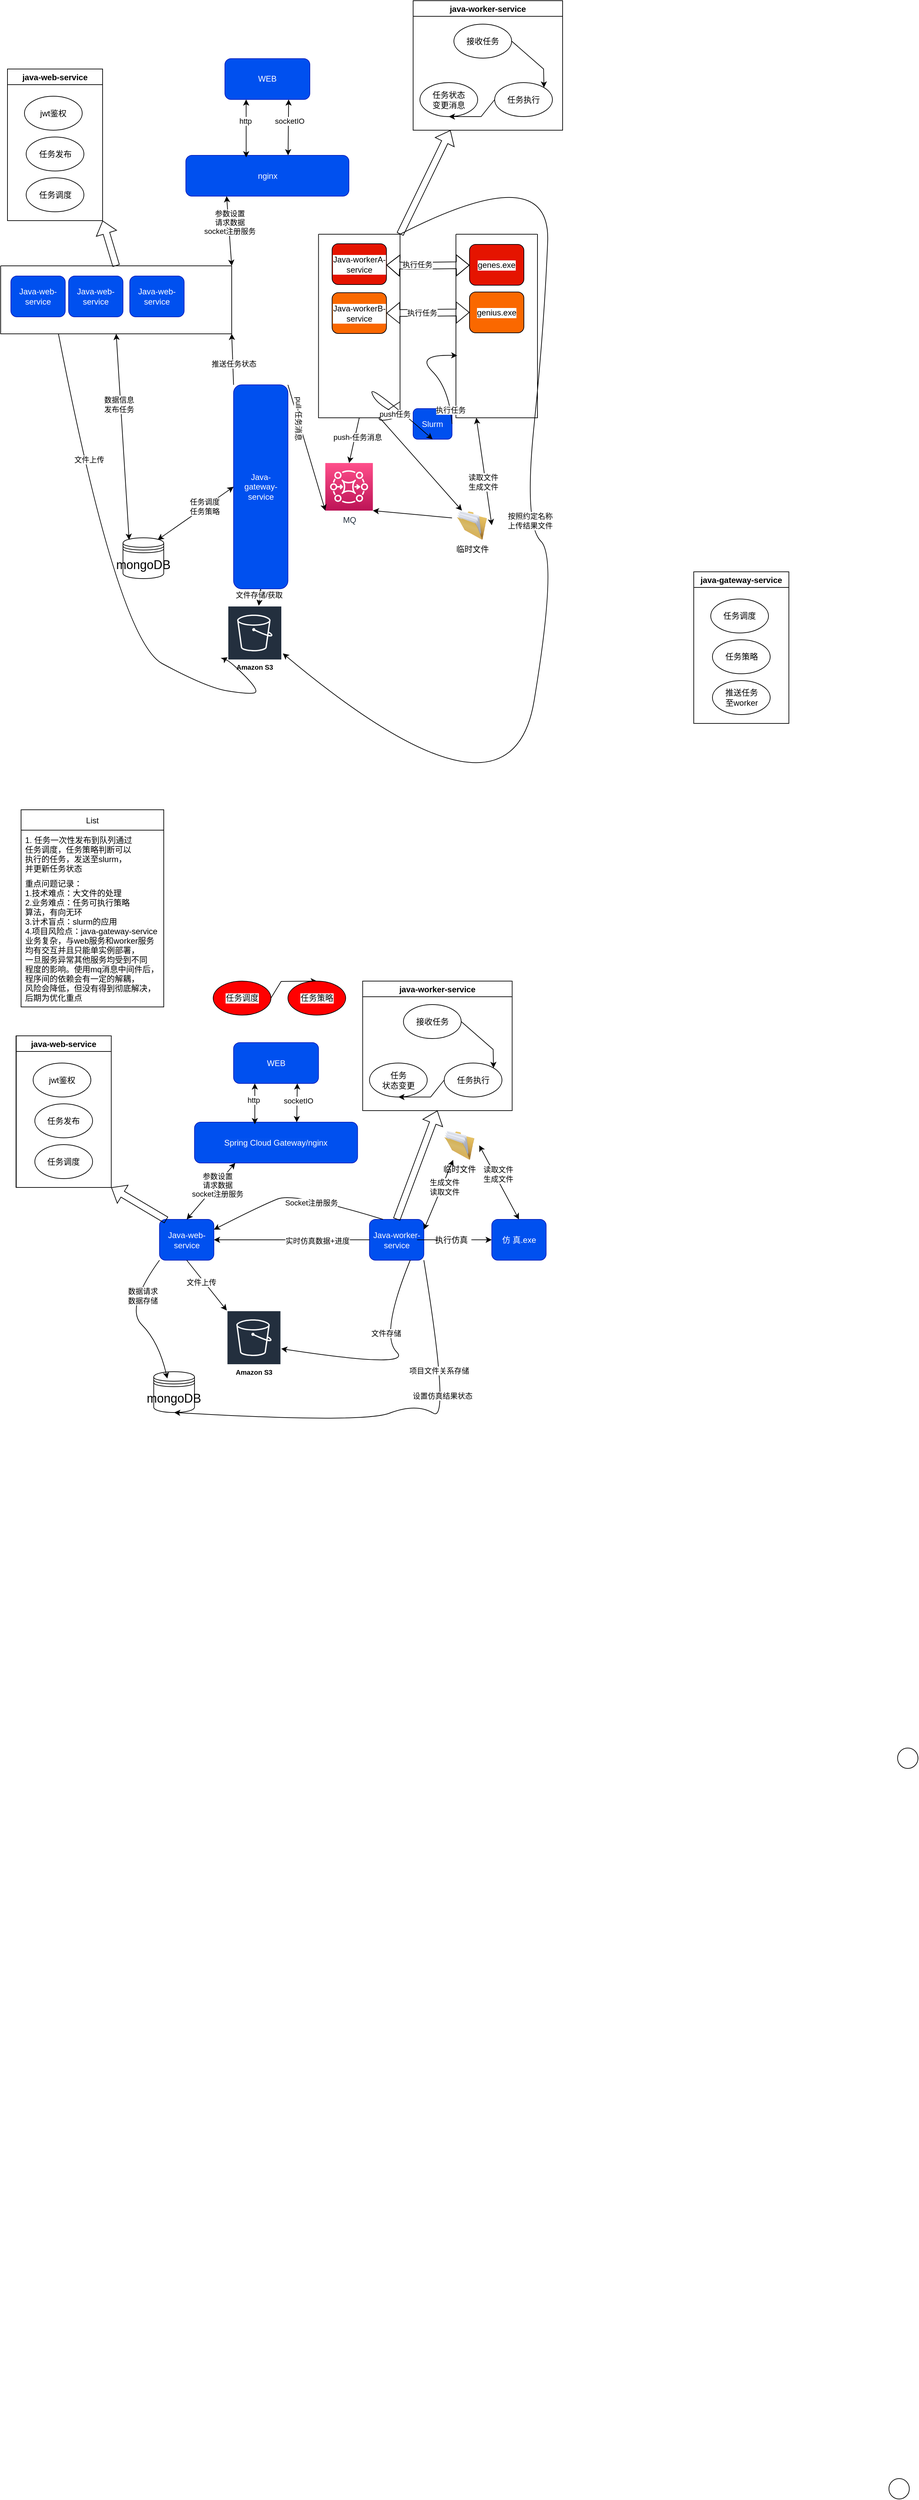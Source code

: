 <mxfile version="15.7.3" type="github">
  <diagram name="Page-1" id="822b0af5-4adb-64df-f703-e8dfc1f81529">
    <mxGraphModel dx="1350" dy="805" grid="1" gridSize="10" guides="1" tooltips="1" connect="1" arrows="1" fold="1" page="1" pageScale="1" pageWidth="827" pageHeight="1169" background="#ffffff" math="0" shadow="0">
      <root>
        <mxCell id="0" />
        <mxCell id="1" parent="0" />
        <mxCell id="8JtYcUfM9IEuaBObehJX-100" value="" style="shape=ellipse;html=1;dashed=0;whitespace=wrap;perimeter=ellipsePerimeter;shadow=0;labelBackgroundColor=default;fontSize=10;fontColor=default;strokeColor=default;strokeWidth=1;fillColor=default;verticalAlign=top;align=center;" parent="1" vertex="1">
          <mxGeometry x="1320" y="2580" width="30" height="30" as="geometry" />
        </mxCell>
        <mxCell id="8JtYcUfM9IEuaBObehJX-207" value="WEB" style="rounded=1;whiteSpace=wrap;html=1;fontColor=#ffffff;strokeColor=#001DBC;fillColor=#0050ef;align=center;" parent="1" vertex="1">
          <mxGeometry x="330" y="95.25" width="125" height="60" as="geometry" />
        </mxCell>
        <mxCell id="8JtYcUfM9IEuaBObehJX-208" value="&lt;font style=&quot;font-size: 12px&quot;&gt;nginx&lt;/font&gt;" style="rounded=1;whiteSpace=wrap;html=1;fontColor=#ffffff;strokeColor=#001DBC;fillColor=#0050ef;align=center;" parent="1" vertex="1">
          <mxGeometry x="272.5" y="237.5" width="240" height="60" as="geometry" />
        </mxCell>
        <mxCell id="8JtYcUfM9IEuaBObehJX-209" value="" style="shape=ellipse;html=1;dashed=0;whitespace=wrap;perimeter=ellipsePerimeter;shadow=0;labelBackgroundColor=default;fontSize=10;fontColor=default;strokeColor=default;strokeWidth=1;fillColor=default;verticalAlign=top;align=center;" parent="1" vertex="1">
          <mxGeometry x="1307.25" y="3654.5" width="30" height="30" as="geometry" />
        </mxCell>
        <mxCell id="8JtYcUfM9IEuaBObehJX-211" value="mongoDB" style="shape=datastore;whiteSpace=wrap;html=1;fontSize=18;fillColor=default;strokeColor=default;fontColor=default;align=center;" parent="1" vertex="1">
          <mxGeometry x="180" y="800" width="60" height="60" as="geometry" />
        </mxCell>
        <mxCell id="8JtYcUfM9IEuaBObehJX-212" value="Amazon S3" style="sketch=0;outlineConnect=0;fontColor=default;gradientColor=none;strokeColor=#ffffff;fillColor=#232F3E;dashed=0;verticalLabelPosition=middle;verticalAlign=bottom;align=center;html=1;whiteSpace=wrap;fontSize=10;fontStyle=1;spacing=3;shape=mxgraph.aws4.productIcon;prIcon=mxgraph.aws4.s3;" parent="1" vertex="1">
          <mxGeometry x="334" y="900" width="80" height="100" as="geometry" />
        </mxCell>
        <mxCell id="8JtYcUfM9IEuaBObehJX-215" value="" style="endArrow=classic;startArrow=classic;html=1;rounded=0;fontColor=default;strokeColor=default;labelBackgroundColor=default;exitX=0.627;exitY=0;exitDx=0;exitDy=0;entryX=0.75;entryY=1;entryDx=0;entryDy=0;exitPerimeter=0;align=center;" parent="1" source="8JtYcUfM9IEuaBObehJX-208" target="8JtYcUfM9IEuaBObehJX-207" edge="1">
          <mxGeometry width="50" height="50" relative="1" as="geometry">
            <mxPoint x="370" y="240.5" as="sourcePoint" />
            <mxPoint x="420" y="190.5" as="targetPoint" />
          </mxGeometry>
        </mxCell>
        <mxCell id="8JtYcUfM9IEuaBObehJX-216" value="socketIO" style="edgeLabel;html=1;align=center;verticalAlign=middle;resizable=0;points=[];fontColor=default;labelBackgroundColor=default;" parent="8JtYcUfM9IEuaBObehJX-215" vertex="1" connectable="0">
          <mxGeometry x="0.509" y="-1" relative="1" as="geometry">
            <mxPoint y="11" as="offset" />
          </mxGeometry>
        </mxCell>
        <mxCell id="8JtYcUfM9IEuaBObehJX-217" value="" style="endArrow=classic;startArrow=classic;html=1;rounded=0;labelBackgroundColor=default;fontColor=default;strokeColor=default;entryX=0.25;entryY=1;entryDx=0;entryDy=0;exitX=1;exitY=0;exitDx=0;exitDy=0;align=center;" parent="1" source="8JtYcUfM9IEuaBObehJX-269" target="8JtYcUfM9IEuaBObehJX-208" edge="1">
          <mxGeometry width="50" height="50" relative="1" as="geometry">
            <mxPoint x="261" y="380.5" as="sourcePoint" />
            <mxPoint x="370" y="330.5" as="targetPoint" />
          </mxGeometry>
        </mxCell>
        <mxCell id="8JtYcUfM9IEuaBObehJX-218" value="参数设置&lt;br&gt;请求数据&lt;br&gt;socket注册服务" style="edgeLabel;html=1;align=center;verticalAlign=middle;resizable=0;points=[];fontColor=default;" parent="8JtYcUfM9IEuaBObehJX-217" vertex="1" connectable="0">
          <mxGeometry x="0.254" y="-2" relative="1" as="geometry">
            <mxPoint x="-1" as="offset" />
          </mxGeometry>
        </mxCell>
        <mxCell id="8JtYcUfM9IEuaBObehJX-230" value="java-web-service" style="swimlane;labelBackgroundColor=default;fontColor=default;strokeColor=default;fillColor=default;align=center;" parent="1" vertex="1">
          <mxGeometry x="10" y="110.5" width="140" height="223" as="geometry" />
        </mxCell>
        <mxCell id="8JtYcUfM9IEuaBObehJX-231" value="jwt鉴权" style="ellipse;whiteSpace=wrap;html=1;labelBackgroundColor=default;fontColor=default;strokeColor=default;fillColor=default;align=center;" parent="8JtYcUfM9IEuaBObehJX-230" vertex="1">
          <mxGeometry x="25" y="40" width="85" height="50" as="geometry" />
        </mxCell>
        <mxCell id="8JtYcUfM9IEuaBObehJX-232" value="任务发布" style="ellipse;whiteSpace=wrap;html=1;labelBackgroundColor=default;fontColor=default;strokeColor=default;fillColor=default;align=center;" parent="8JtYcUfM9IEuaBObehJX-230" vertex="1">
          <mxGeometry x="27.5" y="100" width="85" height="50" as="geometry" />
        </mxCell>
        <mxCell id="8JtYcUfM9IEuaBObehJX-233" value="任务调度" style="ellipse;whiteSpace=wrap;html=1;labelBackgroundColor=default;fontColor=default;strokeColor=default;fillColor=default;align=center;" parent="8JtYcUfM9IEuaBObehJX-230" vertex="1">
          <mxGeometry x="27.5" y="160" width="85" height="50" as="geometry" />
        </mxCell>
        <mxCell id="8JtYcUfM9IEuaBObehJX-234" value="" style="shape=flexArrow;endArrow=classic;html=1;rounded=0;labelBackgroundColor=default;fontColor=default;strokeColor=default;entryX=1;entryY=1;entryDx=0;entryDy=0;exitX=0.5;exitY=0;exitDx=0;exitDy=0;align=center;" parent="1" source="8JtYcUfM9IEuaBObehJX-269" target="8JtYcUfM9IEuaBObehJX-230" edge="1">
          <mxGeometry width="50" height="50" relative="1" as="geometry">
            <mxPoint x="231" y="381.52" as="sourcePoint" />
            <mxPoint x="150" y="400.5" as="targetPoint" />
          </mxGeometry>
        </mxCell>
        <mxCell id="8JtYcUfM9IEuaBObehJX-235" value="临时文件" style="image;html=1;image=img/lib/clip_art/general/Full_Folder_128x128.png;shadow=0;dashed=0;labelBackgroundColor=default;fontColor=default;strokeColor=default;strokeWidth=2;fillColor=none;verticalAlign=top;align=center;" parent="1" vertex="1">
          <mxGeometry x="664.25" y="760" width="58.5" height="43" as="geometry" />
        </mxCell>
        <mxCell id="8JtYcUfM9IEuaBObehJX-238" value="" style="endArrow=classic;startArrow=classic;html=1;rounded=0;labelBackgroundColor=default;fontColor=default;strokeColor=default;entryX=0.25;entryY=1;entryDx=0;entryDy=0;exitX=0.37;exitY=0.05;exitDx=0;exitDy=0;exitPerimeter=0;align=center;" parent="1" source="8JtYcUfM9IEuaBObehJX-208" target="8JtYcUfM9IEuaBObehJX-207" edge="1">
          <mxGeometry width="50" height="50" relative="1" as="geometry">
            <mxPoint x="320" y="240.5" as="sourcePoint" />
            <mxPoint x="370" y="190.5" as="targetPoint" />
          </mxGeometry>
        </mxCell>
        <mxCell id="8JtYcUfM9IEuaBObehJX-239" value="http" style="edgeLabel;html=1;align=center;verticalAlign=middle;resizable=0;points=[];fontColor=default;labelBackgroundColor=default;" parent="8JtYcUfM9IEuaBObehJX-238" vertex="1" connectable="0">
          <mxGeometry x="0.433" y="2" relative="1" as="geometry">
            <mxPoint y="7" as="offset" />
          </mxGeometry>
        </mxCell>
        <mxCell id="8JtYcUfM9IEuaBObehJX-242" value="" style="endArrow=classic;startArrow=classic;html=1;rounded=0;labelBackgroundColor=default;fontColor=default;strokeColor=default;exitX=0.25;exitY=1;exitDx=0;exitDy=0;entryX=1;entryY=0.5;entryDx=0;entryDy=0;align=center;" parent="1" source="8JtYcUfM9IEuaBObehJX-283" target="8JtYcUfM9IEuaBObehJX-235" edge="1">
          <mxGeometry width="50" height="50" relative="1" as="geometry">
            <mxPoint x="750" y="380.5" as="sourcePoint" />
            <mxPoint x="773" y="274.5" as="targetPoint" />
          </mxGeometry>
        </mxCell>
        <mxCell id="8JtYcUfM9IEuaBObehJX-243" value="读取文件&lt;br&gt;生成文件" style="edgeLabel;html=1;align=center;verticalAlign=middle;resizable=0;points=[];fontColor=default;labelBackgroundColor=default;" parent="8JtYcUfM9IEuaBObehJX-242" vertex="1" connectable="0">
          <mxGeometry x="0.192" y="-4" relative="1" as="geometry">
            <mxPoint as="offset" />
          </mxGeometry>
        </mxCell>
        <mxCell id="8JtYcUfM9IEuaBObehJX-246" value="java-worker-service" style="swimlane;labelBackgroundColor=default;fontColor=default;strokeColor=default;fillColor=default;align=center;startSize=23;" parent="1" vertex="1">
          <mxGeometry x="607" y="10" width="220" height="190.5" as="geometry">
            <mxRectangle x="517.25" y="1220" width="140" height="23" as="alternateBounds" />
          </mxGeometry>
        </mxCell>
        <mxCell id="8JtYcUfM9IEuaBObehJX-247" value="任务状态&lt;br&gt;变更消息" style="ellipse;whiteSpace=wrap;html=1;labelBackgroundColor=default;fontColor=default;strokeColor=default;fillColor=default;align=center;" parent="8JtYcUfM9IEuaBObehJX-246" vertex="1">
          <mxGeometry x="10" y="120.5" width="85" height="50" as="geometry" />
        </mxCell>
        <mxCell id="8JtYcUfM9IEuaBObehJX-248" value="任务执行" style="ellipse;whiteSpace=wrap;html=1;labelBackgroundColor=default;fontColor=default;strokeColor=default;fillColor=default;align=center;" parent="8JtYcUfM9IEuaBObehJX-246" vertex="1">
          <mxGeometry x="120" y="120.5" width="85" height="50" as="geometry" />
        </mxCell>
        <mxCell id="8JtYcUfM9IEuaBObehJX-249" value="" style="endArrow=classic;html=1;rounded=0;labelBackgroundColor=default;fontSize=12;fontColor=default;strokeColor=default;exitX=0;exitY=0.5;exitDx=0;exitDy=0;entryX=0.5;entryY=1;entryDx=0;entryDy=0;align=center;" parent="8JtYcUfM9IEuaBObehJX-246" source="8JtYcUfM9IEuaBObehJX-248" target="8JtYcUfM9IEuaBObehJX-247" edge="1">
          <mxGeometry width="50" height="50" relative="1" as="geometry">
            <mxPoint x="70" y="140.5" as="sourcePoint" />
            <mxPoint x="120" y="90.5" as="targetPoint" />
            <Array as="points">
              <mxPoint x="100" y="170.5" />
            </Array>
          </mxGeometry>
        </mxCell>
        <mxCell id="8JtYcUfM9IEuaBObehJX-250" value="接收任务" style="ellipse;whiteSpace=wrap;html=1;labelBackgroundColor=default;fontColor=default;strokeColor=default;fillColor=default;align=center;" parent="8JtYcUfM9IEuaBObehJX-246" vertex="1">
          <mxGeometry x="60" y="34.5" width="85" height="50" as="geometry" />
        </mxCell>
        <mxCell id="8JtYcUfM9IEuaBObehJX-251" value="" style="endArrow=classic;html=1;rounded=0;labelBackgroundColor=default;fontSize=12;fontColor=default;strokeColor=default;exitX=1;exitY=0.5;exitDx=0;exitDy=0;entryX=1;entryY=0;entryDx=0;entryDy=0;align=center;" parent="8JtYcUfM9IEuaBObehJX-246" source="8JtYcUfM9IEuaBObehJX-250" target="8JtYcUfM9IEuaBObehJX-248" edge="1">
          <mxGeometry width="50" height="50" relative="1" as="geometry">
            <mxPoint x="80" y="140.5" as="sourcePoint" />
            <mxPoint x="130" y="90.5" as="targetPoint" />
            <Array as="points">
              <mxPoint x="192" y="100.5" />
            </Array>
          </mxGeometry>
        </mxCell>
        <mxCell id="8JtYcUfM9IEuaBObehJX-252" value="" style="shape=flexArrow;endArrow=classic;html=1;rounded=0;labelBackgroundColor=default;fontColor=default;strokeColor=default;entryX=0.25;entryY=1;entryDx=0;entryDy=0;exitX=1;exitY=0;exitDx=0;exitDy=0;align=center;" parent="1" source="8JtYcUfM9IEuaBObehJX-288" target="8JtYcUfM9IEuaBObehJX-246" edge="1">
          <mxGeometry width="50" height="50" relative="1" as="geometry">
            <mxPoint x="572.75" y="380.5" as="sourcePoint" />
            <mxPoint x="539" y="243.49" as="targetPoint" />
          </mxGeometry>
        </mxCell>
        <mxCell id="8JtYcUfM9IEuaBObehJX-253" value="" style="endArrow=none;html=1;rounded=0;labelBackgroundColor=default;fontSize=12;fontColor=default;strokeColor=default;align=center;entryX=0;entryY=0;entryDx=0;entryDy=0;exitX=0;exitY=1;exitDx=0;exitDy=0;" parent="1" source="8JtYcUfM9IEuaBObehJX-230" target="8JtYcUfM9IEuaBObehJX-230" edge="1">
          <mxGeometry width="50" height="50" relative="1" as="geometry">
            <mxPoint x="-10" y="234.5" as="sourcePoint" />
            <mxPoint x="40" y="184.5" as="targetPoint" />
          </mxGeometry>
        </mxCell>
        <mxCell id="8JtYcUfM9IEuaBObehJX-254" value="" style="endArrow=none;html=1;rounded=0;labelBackgroundColor=default;fontSize=12;fontColor=default;strokeColor=default;align=center;entryX=1;entryY=0;entryDx=0;entryDy=0;exitX=0;exitY=0;exitDx=0;exitDy=0;" parent="1" source="8JtYcUfM9IEuaBObehJX-246" target="8JtYcUfM9IEuaBObehJX-246" edge="1">
          <mxGeometry width="50" height="50" relative="1" as="geometry">
            <mxPoint x="560" y="4.5" as="sourcePoint" />
            <mxPoint x="610" y="-45.5" as="targetPoint" />
          </mxGeometry>
        </mxCell>
        <mxCell id="8JtYcUfM9IEuaBObehJX-255" value="" style="endArrow=none;html=1;rounded=0;labelBackgroundColor=default;fontSize=12;fontColor=default;strokeColor=default;align=center;entryX=0;entryY=0;entryDx=0;entryDy=0;exitX=0;exitY=1;exitDx=0;exitDy=0;" parent="1" source="8JtYcUfM9IEuaBObehJX-230" target="8JtYcUfM9IEuaBObehJX-230" edge="1">
          <mxGeometry width="50" height="50" relative="1" as="geometry">
            <mxPoint x="-10" y="234.5" as="sourcePoint" />
            <mxPoint x="40" y="184.5" as="targetPoint" />
          </mxGeometry>
        </mxCell>
        <mxCell id="8JtYcUfM9IEuaBObehJX-257" value="Java-gateway-service" style="rounded=1;whiteSpace=wrap;html=1;strokeColor=#001DBC;fillColor=#0050ef;fontColor=#ffffff;align=center;" parent="1" vertex="1">
          <mxGeometry x="342.75" y="575" width="80" height="300" as="geometry" />
        </mxCell>
        <mxCell id="8JtYcUfM9IEuaBObehJX-258" value="List" style="swimlane;fontStyle=0;childLayout=stackLayout;horizontal=1;startSize=30;horizontalStack=0;resizeParent=1;resizeParentMax=0;resizeLast=0;collapsible=1;marginBottom=0;labelBackgroundColor=default;fontSize=12;fontColor=default;strokeColor=default;fillColor=default;align=center;" parent="1" vertex="1">
          <mxGeometry x="30" y="1200" width="210" height="290" as="geometry" />
        </mxCell>
        <mxCell id="8JtYcUfM9IEuaBObehJX-259" value="1. 任务一次性发布到队列通过&#xa;任务调度，任务策略判断可以&#xa;执行的任务，发送至slurm，&#xa;并更新任务状态" style="text;strokeColor=none;fillColor=none;align=left;verticalAlign=middle;spacingLeft=4;spacingRight=4;overflow=hidden;points=[[0,0.5],[1,0.5]];portConstraint=eastwest;rotatable=0;labelBackgroundColor=default;fontSize=12;fontColor=default;" parent="8JtYcUfM9IEuaBObehJX-258" vertex="1">
          <mxGeometry y="30" width="210" height="70" as="geometry" />
        </mxCell>
        <mxCell id="8JtYcUfM9IEuaBObehJX-260" value="重点问题记录：&#xa;1.技术难点：大文件的处理&#xa;2.业务难点：任务可执行策略&#xa;算法，有向无环&#xa;3.计术盲点：slurm的应用&#xa;4.项目风险点：java-gateway-service&#xa;业务复杂，与web服务和worker服务&#xa;均有交互并且只能单实例部署，&#xa;一旦服务异常其他服务均受到不同&#xa;程度的影响。使用mq消息中间件后，&#xa;程序间的依赖会有一定的解耦，&#xa;风险会降低，但没有得到彻底解决，&#xa;后期为优化重点&#xa;" style="text;strokeColor=none;fillColor=none;align=left;verticalAlign=middle;spacingLeft=4;spacingRight=4;overflow=hidden;points=[[0,0.5],[1,0.5]];portConstraint=eastwest;rotatable=0;labelBackgroundColor=default;fontSize=12;fontColor=default;" parent="8JtYcUfM9IEuaBObehJX-258" vertex="1">
          <mxGeometry y="100" width="210" height="190" as="geometry" />
        </mxCell>
        <mxCell id="8JtYcUfM9IEuaBObehJX-262" value="java-gateway-service" style="swimlane;labelBackgroundColor=default;fontColor=default;strokeColor=default;fillColor=default;align=center;" parent="1" vertex="1">
          <mxGeometry x="1020" y="850" width="140" height="223" as="geometry" />
        </mxCell>
        <mxCell id="8JtYcUfM9IEuaBObehJX-263" value="任务调度" style="ellipse;whiteSpace=wrap;html=1;labelBackgroundColor=default;fontColor=default;strokeColor=default;fillColor=default;align=center;" parent="8JtYcUfM9IEuaBObehJX-262" vertex="1">
          <mxGeometry x="25" y="40" width="85" height="50" as="geometry" />
        </mxCell>
        <mxCell id="8JtYcUfM9IEuaBObehJX-264" value="任务策略" style="ellipse;whiteSpace=wrap;html=1;labelBackgroundColor=default;fontColor=default;strokeColor=default;fillColor=default;align=center;" parent="8JtYcUfM9IEuaBObehJX-262" vertex="1">
          <mxGeometry x="27.5" y="100" width="85" height="50" as="geometry" />
        </mxCell>
        <mxCell id="8JtYcUfM9IEuaBObehJX-265" value="推送任务&lt;br&gt;至worker" style="ellipse;whiteSpace=wrap;html=1;labelBackgroundColor=default;fontColor=default;strokeColor=default;fillColor=default;align=center;" parent="8JtYcUfM9IEuaBObehJX-262" vertex="1">
          <mxGeometry x="27.5" y="160" width="85" height="50" as="geometry" />
        </mxCell>
        <mxCell id="8JtYcUfM9IEuaBObehJX-269" value="" style="swimlane;startSize=0;labelBackgroundColor=default;fontSize=12;fontColor=default;strokeColor=default;fillColor=default;align=center;" parent="1" vertex="1">
          <mxGeometry y="400" width="340" height="100" as="geometry" />
        </mxCell>
        <mxCell id="8JtYcUfM9IEuaBObehJX-270" value="Java-web-service" style="rounded=1;whiteSpace=wrap;html=1;fontColor=#ffffff;strokeColor=#001DBC;fillColor=#0050ef;align=center;" parent="8JtYcUfM9IEuaBObehJX-269" vertex="1">
          <mxGeometry x="15" y="15" width="80" height="60" as="geometry" />
        </mxCell>
        <mxCell id="8JtYcUfM9IEuaBObehJX-271" value="Java-web-service" style="rounded=1;whiteSpace=wrap;html=1;fontColor=#ffffff;strokeColor=#001DBC;fillColor=#0050ef;align=center;" parent="8JtYcUfM9IEuaBObehJX-269" vertex="1">
          <mxGeometry x="100" y="15" width="80" height="60" as="geometry" />
        </mxCell>
        <mxCell id="8JtYcUfM9IEuaBObehJX-272" value="Java-web-service" style="rounded=1;whiteSpace=wrap;html=1;fontColor=#ffffff;strokeColor=#001DBC;fillColor=#0050ef;align=center;" parent="8JtYcUfM9IEuaBObehJX-269" vertex="1">
          <mxGeometry x="190" y="15" width="80" height="60" as="geometry" />
        </mxCell>
        <mxCell id="8JtYcUfM9IEuaBObehJX-277" value="" style="endArrow=classic;startArrow=classic;html=1;rounded=0;labelBackgroundColor=default;fontSize=12;fontColor=default;strokeColor=default;align=center;entryX=0;entryY=0.5;entryDx=0;entryDy=0;exitX=0.85;exitY=0.05;exitDx=0;exitDy=0;exitPerimeter=0;" parent="1" source="8JtYcUfM9IEuaBObehJX-211" target="8JtYcUfM9IEuaBObehJX-257" edge="1">
          <mxGeometry width="50" height="50" relative="1" as="geometry">
            <mxPoint x="312.75" y="820" as="sourcePoint" />
            <mxPoint x="362.75" y="770" as="targetPoint" />
          </mxGeometry>
        </mxCell>
        <mxCell id="6H5OHKeQBbOHRSQjsgT--8" value="任务调度&lt;br&gt;任务策略" style="edgeLabel;html=1;align=center;verticalAlign=middle;resizable=0;points=[];" vertex="1" connectable="0" parent="8JtYcUfM9IEuaBObehJX-277">
          <mxGeometry x="0.238" y="1" relative="1" as="geometry">
            <mxPoint as="offset" />
          </mxGeometry>
        </mxCell>
        <mxCell id="8JtYcUfM9IEuaBObehJX-279" value="" style="endArrow=classic;startArrow=classic;html=1;rounded=0;labelBackgroundColor=default;fontSize=12;fontColor=default;strokeColor=default;align=center;entryX=0.5;entryY=1;entryDx=0;entryDy=0;exitX=0.15;exitY=0.05;exitDx=0;exitDy=0;exitPerimeter=0;" parent="1" source="8JtYcUfM9IEuaBObehJX-211" target="8JtYcUfM9IEuaBObehJX-269" edge="1">
          <mxGeometry width="50" height="50" relative="1" as="geometry">
            <mxPoint x="192.75" y="760" as="sourcePoint" />
            <mxPoint x="242.75" y="710" as="targetPoint" />
          </mxGeometry>
        </mxCell>
        <mxCell id="6H5OHKeQBbOHRSQjsgT--6" value="数据信息&lt;br&gt;发布任务" style="edgeLabel;html=1;align=center;verticalAlign=middle;resizable=0;points=[];" vertex="1" connectable="0" parent="8JtYcUfM9IEuaBObehJX-279">
          <mxGeometry x="0.316" y="3" relative="1" as="geometry">
            <mxPoint as="offset" />
          </mxGeometry>
        </mxCell>
        <mxCell id="8JtYcUfM9IEuaBObehJX-283" value="" style="swimlane;startSize=0;labelBackgroundColor=default;fontSize=12;fontColor=default;strokeColor=default;fillColor=default;align=center;" parent="1" vertex="1">
          <mxGeometry x="670" y="353.5" width="120" height="270" as="geometry">
            <mxRectangle x="675" y="353.5" width="50" height="40" as="alternateBounds" />
          </mxGeometry>
        </mxCell>
        <mxCell id="8JtYcUfM9IEuaBObehJX-284" value="" style="shape=image;html=1;verticalAlign=top;verticalLabelPosition=bottom;labelBackgroundColor=default;imageAspect=0;aspect=fixed;image=https://cdn3.iconfinder.com/data/icons/font-awesome-solid/512/ellipsis-vertical-128.png;fontSize=12;fontColor=default;strokeColor=default;fillColor=default;" parent="8JtYcUfM9IEuaBObehJX-283" vertex="1">
          <mxGeometry x="42" y="229" width="36" height="36" as="geometry" />
        </mxCell>
        <mxCell id="8JtYcUfM9IEuaBObehJX-285" value="genes.exe" style="rounded=1;whiteSpace=wrap;html=1;strokeColor=default;fillColor=#e51400;fontColor=default;align=center;labelBackgroundColor=default;" parent="8JtYcUfM9IEuaBObehJX-283" vertex="1">
          <mxGeometry x="20" y="15" width="80" height="60" as="geometry" />
        </mxCell>
        <mxCell id="8JtYcUfM9IEuaBObehJX-286" value="genius.exe" style="rounded=1;whiteSpace=wrap;html=1;strokeColor=default;fillColor=#fa6800;fontColor=default;align=center;labelBackgroundColor=default;" parent="8JtYcUfM9IEuaBObehJX-283" vertex="1">
          <mxGeometry x="20" y="85" width="80" height="60" as="geometry" />
        </mxCell>
        <mxCell id="8JtYcUfM9IEuaBObehJX-288" value="" style="swimlane;startSize=0;labelBackgroundColor=default;fontSize=12;fontColor=default;strokeColor=default;fillColor=#e51400;align=center;" parent="1" vertex="1">
          <mxGeometry x="467.75" y="353.5" width="120" height="270" as="geometry" />
        </mxCell>
        <mxCell id="8JtYcUfM9IEuaBObehJX-289" value="Java-workerA-service" style="rounded=1;whiteSpace=wrap;html=1;strokeColor=default;fillColor=#e51400;fontColor=default;align=center;labelBackgroundColor=default;" parent="8JtYcUfM9IEuaBObehJX-288" vertex="1">
          <mxGeometry x="20" y="14" width="80" height="60" as="geometry" />
        </mxCell>
        <mxCell id="8JtYcUfM9IEuaBObehJX-290" value="Java-workerB-service" style="rounded=1;whiteSpace=wrap;html=1;strokeColor=default;fillColor=#fa6800;fontColor=default;align=center;labelBackgroundColor=default;" parent="8JtYcUfM9IEuaBObehJX-288" vertex="1">
          <mxGeometry x="20" y="86" width="80" height="60" as="geometry" />
        </mxCell>
        <mxCell id="8JtYcUfM9IEuaBObehJX-292" value="" style="shape=image;html=1;verticalAlign=top;verticalLabelPosition=bottom;labelBackgroundColor=default;imageAspect=0;aspect=fixed;image=https://cdn3.iconfinder.com/data/icons/font-awesome-solid/512/ellipsis-vertical-128.png;fontSize=12;fontColor=default;strokeColor=default;fillColor=default;" parent="8JtYcUfM9IEuaBObehJX-288" vertex="1">
          <mxGeometry x="42" y="230" width="36" height="36" as="geometry" />
        </mxCell>
        <mxCell id="8JtYcUfM9IEuaBObehJX-298" value="" style="endArrow=classic;startArrow=classic;html=1;rounded=0;labelBackgroundColor=default;fontSize=12;fontColor=default;strokeColor=default;align=center;entryX=0.5;entryY=1;entryDx=0;entryDy=0;" parent="1" source="8JtYcUfM9IEuaBObehJX-212" target="8JtYcUfM9IEuaBObehJX-257" edge="1">
          <mxGeometry width="50" height="50" relative="1" as="geometry">
            <mxPoint x="392.75" y="740" as="sourcePoint" />
            <mxPoint x="442.75" y="690" as="targetPoint" />
          </mxGeometry>
        </mxCell>
        <mxCell id="6H5OHKeQBbOHRSQjsgT--9" value="文件存储/获取" style="edgeLabel;html=1;align=center;verticalAlign=middle;resizable=0;points=[];" vertex="1" connectable="0" parent="8JtYcUfM9IEuaBObehJX-298">
          <mxGeometry x="0.264" y="2" relative="1" as="geometry">
            <mxPoint as="offset" />
          </mxGeometry>
        </mxCell>
        <mxCell id="8JtYcUfM9IEuaBObehJX-311" value="" style="shape=flexArrow;endArrow=classic;startArrow=classic;html=1;rounded=0;labelBackgroundColor=default;fontSize=12;fontColor=default;strokeColor=default;align=center;exitX=1;exitY=0.5;exitDx=0;exitDy=0;entryX=0;entryY=0.5;entryDx=0;entryDy=0;" parent="1" source="8JtYcUfM9IEuaBObehJX-290" target="8JtYcUfM9IEuaBObehJX-286" edge="1">
          <mxGeometry width="100" height="100" relative="1" as="geometry">
            <mxPoint x="570" y="540" as="sourcePoint" />
            <mxPoint x="670" y="440" as="targetPoint" />
          </mxGeometry>
        </mxCell>
        <mxCell id="6H5OHKeQBbOHRSQjsgT--45" value="执行任务" style="edgeLabel;html=1;align=center;verticalAlign=middle;resizable=0;points=[];" vertex="1" connectable="0" parent="8JtYcUfM9IEuaBObehJX-311">
          <mxGeometry x="-0.161" relative="1" as="geometry">
            <mxPoint x="1" as="offset" />
          </mxGeometry>
        </mxCell>
        <mxCell id="8JtYcUfM9IEuaBObehJX-310" value="" style="shape=flexArrow;endArrow=classic;startArrow=classic;html=1;rounded=0;labelBackgroundColor=default;fontSize=12;fontColor=default;strokeColor=default;align=center;" parent="1" source="8JtYcUfM9IEuaBObehJX-289" target="8JtYcUfM9IEuaBObehJX-285" edge="1">
          <mxGeometry width="100" height="100" relative="1" as="geometry">
            <mxPoint x="560" y="500" as="sourcePoint" />
            <mxPoint x="610" y="340" as="targetPoint" />
            <Array as="points">
              <mxPoint x="600" y="400" />
            </Array>
          </mxGeometry>
        </mxCell>
        <mxCell id="6H5OHKeQBbOHRSQjsgT--44" value="执行任务" style="edgeLabel;html=1;align=center;verticalAlign=middle;resizable=0;points=[];" vertex="1" connectable="0" parent="8JtYcUfM9IEuaBObehJX-310">
          <mxGeometry x="-0.184" y="4" relative="1" as="geometry">
            <mxPoint x="-5" y="2" as="offset" />
          </mxGeometry>
        </mxCell>
        <mxCell id="8JtYcUfM9IEuaBObehJX-315" value="" style="curved=1;endArrow=classic;html=1;rounded=0;labelBackgroundColor=default;fontSize=12;fontColor=default;strokeColor=default;align=center;exitX=0.25;exitY=1;exitDx=0;exitDy=0;" parent="1" source="8JtYcUfM9IEuaBObehJX-269" target="8JtYcUfM9IEuaBObehJX-212" edge="1">
          <mxGeometry width="50" height="50" relative="1" as="geometry">
            <mxPoint x="332.75" y="1026.5" as="sourcePoint" />
            <mxPoint x="382.75" y="976.5" as="targetPoint" />
            <Array as="points">
              <mxPoint x="172.75" y="950" />
              <mxPoint x="302.75" y="1020" />
              <mxPoint x="362.75" y="1030" />
              <mxPoint x="382.75" y="1026.5" />
              <mxPoint x="332.75" y="976.5" />
            </Array>
          </mxGeometry>
        </mxCell>
        <mxCell id="6H5OHKeQBbOHRSQjsgT--7" value="文件上传" style="edgeLabel;html=1;align=center;verticalAlign=middle;resizable=0;points=[];" vertex="1" connectable="0" parent="8JtYcUfM9IEuaBObehJX-315">
          <mxGeometry x="-0.5" y="9" relative="1" as="geometry">
            <mxPoint as="offset" />
          </mxGeometry>
        </mxCell>
        <mxCell id="Vperq7EreJE0jOaaFvD--1" value="WEB" style="rounded=1;whiteSpace=wrap;html=1;fontColor=#ffffff;strokeColor=#001DBC;fillColor=#0050ef;align=center;" parent="1" vertex="1">
          <mxGeometry x="342.75" y="1542.5" width="125" height="60" as="geometry" />
        </mxCell>
        <mxCell id="Vperq7EreJE0jOaaFvD--2" value="&lt;font style=&quot;font-size: 12px&quot;&gt;&lt;span style=&quot;background-color: rgba(255 , 255 , 255 , 0.01)&quot;&gt;Spring Cloud Gateway/&lt;/span&gt;nginx&lt;/font&gt;" style="rounded=1;whiteSpace=wrap;html=1;fontColor=#ffffff;strokeColor=#001DBC;fillColor=#0050ef;align=center;" parent="1" vertex="1">
          <mxGeometry x="285.25" y="1659.5" width="240" height="60" as="geometry" />
        </mxCell>
        <mxCell id="Vperq7EreJE0jOaaFvD--3" value="Java-web-service" style="rounded=1;whiteSpace=wrap;html=1;fontColor=#ffffff;strokeColor=#001DBC;fillColor=#0050ef;align=center;" parent="1" vertex="1">
          <mxGeometry x="233.75" y="1802.5" width="80" height="60" as="geometry" />
        </mxCell>
        <mxCell id="Vperq7EreJE0jOaaFvD--4" value="mongoDB" style="shape=datastore;whiteSpace=wrap;html=1;fontSize=18;fillColor=default;strokeColor=default;fontColor=default;align=center;" parent="1" vertex="1">
          <mxGeometry x="225.25" y="2026.5" width="60" height="60" as="geometry" />
        </mxCell>
        <mxCell id="Vperq7EreJE0jOaaFvD--5" value="Amazon S3" style="sketch=0;outlineConnect=0;fontColor=default;gradientColor=none;strokeColor=#ffffff;fillColor=#232F3E;dashed=0;verticalLabelPosition=middle;verticalAlign=bottom;align=center;html=1;whiteSpace=wrap;fontSize=10;fontStyle=1;spacing=3;shape=mxgraph.aws4.productIcon;prIcon=mxgraph.aws4.s3;" parent="1" vertex="1">
          <mxGeometry x="332.75" y="1936.5" width="80" height="100" as="geometry" />
        </mxCell>
        <mxCell id="Vperq7EreJE0jOaaFvD--6" value="" style="edgeStyle=orthogonalEdgeStyle;rounded=0;orthogonalLoop=1;jettySize=auto;html=1;labelBackgroundColor=default;fontColor=default;strokeColor=default;exitX=1;exitY=0.5;exitDx=0;exitDy=0;startArrow=none;align=center;entryX=0;entryY=0.5;entryDx=0;entryDy=0;" parent="1" source="Vperq7EreJE0jOaaFvD--37" target="Vperq7EreJE0jOaaFvD--49" edge="1">
          <mxGeometry relative="1" as="geometry">
            <mxPoint x="645.75" y="1836.5" as="sourcePoint" />
            <mxPoint x="715.75" y="1832.5" as="targetPoint" />
          </mxGeometry>
        </mxCell>
        <mxCell id="Vperq7EreJE0jOaaFvD--7" value="Java-worker-service" style="rounded=1;whiteSpace=wrap;html=1;strokeColor=#001DBC;fillColor=#0050ef;fontColor=#ffffff;align=center;" parent="1" vertex="1">
          <mxGeometry x="542.75" y="1802.5" width="80" height="60" as="geometry" />
        </mxCell>
        <mxCell id="Vperq7EreJE0jOaaFvD--8" value="" style="endArrow=classic;startArrow=classic;html=1;rounded=0;fontColor=default;strokeColor=default;labelBackgroundColor=default;exitX=0.627;exitY=0;exitDx=0;exitDy=0;entryX=0.75;entryY=1;entryDx=0;entryDy=0;exitPerimeter=0;align=center;" parent="1" source="Vperq7EreJE0jOaaFvD--2" target="Vperq7EreJE0jOaaFvD--1" edge="1">
          <mxGeometry width="50" height="50" relative="1" as="geometry">
            <mxPoint x="382.75" y="1662.5" as="sourcePoint" />
            <mxPoint x="432.75" y="1612.5" as="targetPoint" />
          </mxGeometry>
        </mxCell>
        <mxCell id="Vperq7EreJE0jOaaFvD--9" value="socketIO" style="edgeLabel;html=1;align=center;verticalAlign=middle;resizable=0;points=[];fontColor=default;labelBackgroundColor=default;" parent="Vperq7EreJE0jOaaFvD--8" vertex="1" connectable="0">
          <mxGeometry x="0.509" y="-1" relative="1" as="geometry">
            <mxPoint y="11" as="offset" />
          </mxGeometry>
        </mxCell>
        <mxCell id="Vperq7EreJE0jOaaFvD--10" value="" style="endArrow=classic;startArrow=classic;html=1;rounded=0;labelBackgroundColor=default;fontColor=default;strokeColor=default;entryX=0.25;entryY=1;entryDx=0;entryDy=0;exitX=0.5;exitY=0;exitDx=0;exitDy=0;align=center;" parent="1" source="Vperq7EreJE0jOaaFvD--3" target="Vperq7EreJE0jOaaFvD--2" edge="1">
          <mxGeometry width="50" height="50" relative="1" as="geometry">
            <mxPoint x="332.75" y="1802.5" as="sourcePoint" />
            <mxPoint x="382.75" y="1752.5" as="targetPoint" />
          </mxGeometry>
        </mxCell>
        <mxCell id="Vperq7EreJE0jOaaFvD--11" value="参数设置&lt;br&gt;请求数据&lt;br&gt;socket注册服务" style="edgeLabel;html=1;align=center;verticalAlign=middle;resizable=0;points=[];fontColor=default;" parent="Vperq7EreJE0jOaaFvD--10" vertex="1" connectable="0">
          <mxGeometry x="0.254" y="-2" relative="1" as="geometry">
            <mxPoint x="-1" as="offset" />
          </mxGeometry>
        </mxCell>
        <mxCell id="Vperq7EreJE0jOaaFvD--12" value="" style="curved=1;endArrow=classic;html=1;rounded=0;labelBackgroundColor=default;fontColor=default;strokeColor=default;exitX=0.25;exitY=0;exitDx=0;exitDy=0;entryX=1;entryY=0.25;entryDx=0;entryDy=0;align=center;" parent="1" source="Vperq7EreJE0jOaaFvD--7" target="Vperq7EreJE0jOaaFvD--3" edge="1">
          <mxGeometry width="50" height="50" relative="1" as="geometry">
            <mxPoint x="382.25" y="1832.5" as="sourcePoint" />
            <mxPoint x="442.25" y="1772.5" as="targetPoint" />
            <Array as="points">
              <mxPoint x="432.75" y="1762.5" />
              <mxPoint x="382.25" y="1782.5" />
            </Array>
          </mxGeometry>
        </mxCell>
        <mxCell id="Vperq7EreJE0jOaaFvD--13" value="Socket注册服务" style="edgeLabel;html=1;align=center;verticalAlign=middle;resizable=0;points=[];fontColor=default;" parent="Vperq7EreJE0jOaaFvD--12" vertex="1" connectable="0">
          <mxGeometry x="-0.187" y="7" relative="1" as="geometry">
            <mxPoint as="offset" />
          </mxGeometry>
        </mxCell>
        <mxCell id="Vperq7EreJE0jOaaFvD--14" value="" style="curved=1;endArrow=classic;html=1;rounded=0;labelBackgroundColor=default;fontColor=default;strokeColor=default;entryX=0.333;entryY=0.167;entryDx=0;entryDy=0;entryPerimeter=0;exitX=0;exitY=1;exitDx=0;exitDy=0;align=center;" parent="1" source="Vperq7EreJE0jOaaFvD--3" target="Vperq7EreJE0jOaaFvD--4" edge="1">
          <mxGeometry width="50" height="50" relative="1" as="geometry">
            <mxPoint x="232.75" y="1932.5" as="sourcePoint" />
            <mxPoint x="182.75" y="1982.5" as="targetPoint" />
            <Array as="points">
              <mxPoint x="182.75" y="1932.5" />
              <mxPoint x="232.75" y="1982.5" />
            </Array>
          </mxGeometry>
        </mxCell>
        <mxCell id="Vperq7EreJE0jOaaFvD--15" value="数据请求&lt;br&gt;数据存储" style="edgeLabel;html=1;align=center;verticalAlign=middle;resizable=0;points=[];fontColor=default;labelBackgroundColor=default;" parent="Vperq7EreJE0jOaaFvD--14" vertex="1" connectable="0">
          <mxGeometry x="-0.448" y="12" relative="1" as="geometry">
            <mxPoint y="-2" as="offset" />
          </mxGeometry>
        </mxCell>
        <mxCell id="Vperq7EreJE0jOaaFvD--16" value="" style="endArrow=classic;html=1;rounded=0;labelBackgroundColor=default;fontColor=default;strokeColor=default;exitX=0.5;exitY=1;exitDx=0;exitDy=0;align=center;" parent="1" source="Vperq7EreJE0jOaaFvD--3" target="Vperq7EreJE0jOaaFvD--5" edge="1">
          <mxGeometry width="50" height="50" relative="1" as="geometry">
            <mxPoint x="416.75" y="1952.5" as="sourcePoint" />
            <mxPoint x="466.75" y="1902.5" as="targetPoint" />
          </mxGeometry>
        </mxCell>
        <mxCell id="Vperq7EreJE0jOaaFvD--17" value="文件上传" style="edgeLabel;html=1;align=center;verticalAlign=middle;resizable=0;points=[];fontColor=default;" parent="Vperq7EreJE0jOaaFvD--16" vertex="1" connectable="0">
          <mxGeometry x="-0.169" y="-3" relative="1" as="geometry">
            <mxPoint x="-1" as="offset" />
          </mxGeometry>
        </mxCell>
        <mxCell id="Vperq7EreJE0jOaaFvD--18" value="" style="curved=1;endArrow=classic;html=1;rounded=0;labelBackgroundColor=default;fontColor=default;strokeColor=default;exitX=0.75;exitY=1;exitDx=0;exitDy=0;align=center;" parent="1" source="Vperq7EreJE0jOaaFvD--7" target="Vperq7EreJE0jOaaFvD--5" edge="1">
          <mxGeometry width="50" height="50" relative="1" as="geometry">
            <mxPoint x="607.75" y="1972.5" as="sourcePoint" />
            <mxPoint x="557.75" y="2022.5" as="targetPoint" />
            <Array as="points">
              <mxPoint x="557.75" y="1972.5" />
              <mxPoint x="607.75" y="2022.5" />
            </Array>
          </mxGeometry>
        </mxCell>
        <mxCell id="Vperq7EreJE0jOaaFvD--19" value="文件存储" style="edgeLabel;html=1;align=center;verticalAlign=middle;resizable=0;points=[];fontColor=default;" parent="Vperq7EreJE0jOaaFvD--18" vertex="1" connectable="0">
          <mxGeometry x="-0.413" y="7" relative="1" as="geometry">
            <mxPoint as="offset" />
          </mxGeometry>
        </mxCell>
        <mxCell id="Vperq7EreJE0jOaaFvD--20" value="" style="curved=1;endArrow=classic;html=1;rounded=0;labelBackgroundColor=default;fontColor=default;strokeColor=default;entryX=0.5;entryY=1;entryDx=0;entryDy=0;exitX=1;exitY=1;exitDx=0;exitDy=0;align=center;" parent="1" source="Vperq7EreJE0jOaaFvD--7" target="Vperq7EreJE0jOaaFvD--4" edge="1">
          <mxGeometry width="50" height="50" relative="1" as="geometry">
            <mxPoint x="611.75" y="2102.5" as="sourcePoint" />
            <mxPoint x="661.75" y="2052.5" as="targetPoint" />
            <Array as="points">
              <mxPoint x="661.75" y="2102.5" />
              <mxPoint x="611.75" y="2072.5" />
              <mxPoint x="532.75" y="2102.5" />
            </Array>
          </mxGeometry>
        </mxCell>
        <mxCell id="Vperq7EreJE0jOaaFvD--21" value="项目文件关系存储" style="edgeLabel;html=1;align=center;verticalAlign=middle;resizable=0;points=[];fontColor=default;" parent="Vperq7EreJE0jOaaFvD--20" vertex="1" connectable="0">
          <mxGeometry x="-0.507" y="-4" relative="1" as="geometry">
            <mxPoint as="offset" />
          </mxGeometry>
        </mxCell>
        <mxCell id="Vperq7EreJE0jOaaFvD--22" value="设置仿真结果状态" style="edgeLabel;html=1;align=center;verticalAlign=middle;resizable=0;points=[];fontColor=default;" parent="Vperq7EreJE0jOaaFvD--20" vertex="1" connectable="0">
          <mxGeometry x="-0.394" y="-5" relative="1" as="geometry">
            <mxPoint as="offset" />
          </mxGeometry>
        </mxCell>
        <mxCell id="Vperq7EreJE0jOaaFvD--23" value="java-web-service" style="swimlane;labelBackgroundColor=default;fontColor=default;strokeColor=default;fillColor=default;align=center;" parent="1" vertex="1">
          <mxGeometry x="22.75" y="1532.5" width="140" height="223" as="geometry" />
        </mxCell>
        <mxCell id="Vperq7EreJE0jOaaFvD--24" value="jwt鉴权" style="ellipse;whiteSpace=wrap;html=1;labelBackgroundColor=default;fontColor=default;strokeColor=default;fillColor=default;align=center;" parent="Vperq7EreJE0jOaaFvD--23" vertex="1">
          <mxGeometry x="25" y="40" width="85" height="50" as="geometry" />
        </mxCell>
        <mxCell id="Vperq7EreJE0jOaaFvD--25" value="任务发布" style="ellipse;whiteSpace=wrap;html=1;labelBackgroundColor=default;fontColor=default;strokeColor=default;fillColor=default;align=center;" parent="Vperq7EreJE0jOaaFvD--23" vertex="1">
          <mxGeometry x="27.5" y="100" width="85" height="50" as="geometry" />
        </mxCell>
        <mxCell id="Vperq7EreJE0jOaaFvD--26" value="任务调度" style="ellipse;whiteSpace=wrap;html=1;labelBackgroundColor=default;fontColor=default;strokeColor=default;fillColor=default;align=center;" parent="Vperq7EreJE0jOaaFvD--23" vertex="1">
          <mxGeometry x="27.5" y="160" width="85" height="50" as="geometry" />
        </mxCell>
        <mxCell id="Vperq7EreJE0jOaaFvD--27" value="" style="shape=flexArrow;endArrow=classic;html=1;rounded=0;labelBackgroundColor=default;fontColor=default;strokeColor=default;entryX=1;entryY=1;entryDx=0;entryDy=0;exitX=0.125;exitY=0.017;exitDx=0;exitDy=0;exitPerimeter=0;align=center;" parent="1" source="Vperq7EreJE0jOaaFvD--3" target="Vperq7EreJE0jOaaFvD--23" edge="1">
          <mxGeometry width="50" height="50" relative="1" as="geometry">
            <mxPoint x="112.75" y="1872.5" as="sourcePoint" />
            <mxPoint x="162.75" y="1822.5" as="targetPoint" />
          </mxGeometry>
        </mxCell>
        <mxCell id="Vperq7EreJE0jOaaFvD--28" value="临时文件" style="image;html=1;image=img/lib/clip_art/general/Full_Folder_128x128.png;shadow=0;dashed=0;labelBackgroundColor=default;fontColor=default;strokeColor=default;strokeWidth=2;fillColor=none;verticalAlign=top;align=center;" parent="1" vertex="1">
          <mxGeometry x="645.75" y="1672" width="58.5" height="43" as="geometry" />
        </mxCell>
        <mxCell id="Vperq7EreJE0jOaaFvD--29" value="" style="endArrow=classic;startArrow=classic;html=1;rounded=0;labelBackgroundColor=default;fontColor=default;strokeColor=default;exitX=1;exitY=0.25;exitDx=0;exitDy=0;align=center;" parent="1" source="Vperq7EreJE0jOaaFvD--7" target="Vperq7EreJE0jOaaFvD--28" edge="1">
          <mxGeometry width="50" height="50" relative="1" as="geometry">
            <mxPoint x="645.75" y="1806.5" as="sourcePoint" />
            <mxPoint x="675.75" y="1746.5" as="targetPoint" />
          </mxGeometry>
        </mxCell>
        <mxCell id="Vperq7EreJE0jOaaFvD--30" value="生成文件&lt;br&gt;读取文件" style="edgeLabel;html=1;align=center;verticalAlign=middle;resizable=0;points=[];fontColor=default;labelBackgroundColor=default;" parent="Vperq7EreJE0jOaaFvD--29" vertex="1" connectable="0">
          <mxGeometry x="0.237" y="-2" relative="1" as="geometry">
            <mxPoint x="1" as="offset" />
          </mxGeometry>
        </mxCell>
        <mxCell id="Vperq7EreJE0jOaaFvD--31" value="" style="endArrow=classic;startArrow=classic;html=1;rounded=0;labelBackgroundColor=default;fontColor=default;strokeColor=default;entryX=0.25;entryY=1;entryDx=0;entryDy=0;exitX=0.37;exitY=0.05;exitDx=0;exitDy=0;exitPerimeter=0;align=center;" parent="1" source="Vperq7EreJE0jOaaFvD--2" target="Vperq7EreJE0jOaaFvD--1" edge="1">
          <mxGeometry width="50" height="50" relative="1" as="geometry">
            <mxPoint x="332.75" y="1662.5" as="sourcePoint" />
            <mxPoint x="382.75" y="1612.5" as="targetPoint" />
          </mxGeometry>
        </mxCell>
        <mxCell id="Vperq7EreJE0jOaaFvD--32" value="http" style="edgeLabel;html=1;align=center;verticalAlign=middle;resizable=0;points=[];fontColor=default;labelBackgroundColor=default;" parent="Vperq7EreJE0jOaaFvD--31" vertex="1" connectable="0">
          <mxGeometry x="0.433" y="2" relative="1" as="geometry">
            <mxPoint y="7" as="offset" />
          </mxGeometry>
        </mxCell>
        <mxCell id="Vperq7EreJE0jOaaFvD--33" value="" style="endArrow=classic;html=1;rounded=0;labelBackgroundColor=default;fontColor=default;strokeColor=default;entryX=1;entryY=0.5;entryDx=0;entryDy=0;exitX=0;exitY=0.5;exitDx=0;exitDy=0;align=center;" parent="1" source="Vperq7EreJE0jOaaFvD--7" target="Vperq7EreJE0jOaaFvD--3" edge="1">
          <mxGeometry width="50" height="50" relative="1" as="geometry">
            <mxPoint x="412.75" y="1852.5" as="sourcePoint" />
            <mxPoint x="462.75" y="1802.5" as="targetPoint" />
          </mxGeometry>
        </mxCell>
        <mxCell id="Vperq7EreJE0jOaaFvD--34" value="实时仿真数据+进度" style="edgeLabel;html=1;align=center;verticalAlign=middle;resizable=0;points=[];fontColor=default;" parent="Vperq7EreJE0jOaaFvD--33" vertex="1" connectable="0">
          <mxGeometry x="-0.328" y="1" relative="1" as="geometry">
            <mxPoint as="offset" />
          </mxGeometry>
        </mxCell>
        <mxCell id="Vperq7EreJE0jOaaFvD--35" value="" style="endArrow=classic;startArrow=classic;html=1;rounded=0;labelBackgroundColor=default;fontColor=default;strokeColor=default;exitX=0.5;exitY=0;exitDx=0;exitDy=0;entryX=1;entryY=0.5;entryDx=0;entryDy=0;align=center;" parent="1" source="Vperq7EreJE0jOaaFvD--49" target="Vperq7EreJE0jOaaFvD--28" edge="1">
          <mxGeometry width="50" height="50" relative="1" as="geometry">
            <mxPoint x="755.75" y="1802.5" as="sourcePoint" />
            <mxPoint x="785.75" y="1696.5" as="targetPoint" />
          </mxGeometry>
        </mxCell>
        <mxCell id="Vperq7EreJE0jOaaFvD--36" value="读取文件&lt;br&gt;生成文件" style="edgeLabel;html=1;align=center;verticalAlign=middle;resizable=0;points=[];fontColor=default;labelBackgroundColor=default;" parent="Vperq7EreJE0jOaaFvD--35" vertex="1" connectable="0">
          <mxGeometry x="0.192" y="-4" relative="1" as="geometry">
            <mxPoint as="offset" />
          </mxGeometry>
        </mxCell>
        <mxCell id="Vperq7EreJE0jOaaFvD--37" value="执行仿真" style="text;html=1;align=center;verticalAlign=middle;resizable=0;points=[];autosize=1;strokeColor=none;fillColor=none;fontColor=default;labelBackgroundColor=default;" parent="1" vertex="1">
          <mxGeometry x="632.75" y="1822.5" width="60" height="20" as="geometry" />
        </mxCell>
        <mxCell id="Vperq7EreJE0jOaaFvD--38" value="" style="edgeStyle=orthogonalEdgeStyle;rounded=0;orthogonalLoop=1;jettySize=auto;html=1;labelBackgroundColor=default;fontColor=default;strokeColor=default;exitX=1;exitY=0.5;exitDx=0;exitDy=0;endArrow=none;align=center;" parent="1" source="Vperq7EreJE0jOaaFvD--7" target="Vperq7EreJE0jOaaFvD--37" edge="1">
          <mxGeometry relative="1" as="geometry">
            <mxPoint x="622.75" y="1832.5" as="sourcePoint" />
            <mxPoint x="715.75" y="1832.5" as="targetPoint" />
          </mxGeometry>
        </mxCell>
        <mxCell id="Vperq7EreJE0jOaaFvD--39" value="java-worker-service" style="swimlane;labelBackgroundColor=default;fontColor=default;strokeColor=default;fillColor=default;align=center;startSize=23;" parent="1" vertex="1">
          <mxGeometry x="532.75" y="1452" width="220" height="190.5" as="geometry" />
        </mxCell>
        <mxCell id="Vperq7EreJE0jOaaFvD--40" value="任务&lt;br&gt;状态变更" style="ellipse;whiteSpace=wrap;html=1;labelBackgroundColor=default;fontColor=default;strokeColor=default;fillColor=default;align=center;" parent="Vperq7EreJE0jOaaFvD--39" vertex="1">
          <mxGeometry x="10" y="120.5" width="85" height="50" as="geometry" />
        </mxCell>
        <mxCell id="Vperq7EreJE0jOaaFvD--41" value="任务执行" style="ellipse;whiteSpace=wrap;html=1;labelBackgroundColor=default;fontColor=default;strokeColor=default;fillColor=default;align=center;" parent="Vperq7EreJE0jOaaFvD--39" vertex="1">
          <mxGeometry x="120" y="120.5" width="85" height="50" as="geometry" />
        </mxCell>
        <mxCell id="Vperq7EreJE0jOaaFvD--42" value="" style="endArrow=classic;html=1;rounded=0;labelBackgroundColor=default;fontSize=12;fontColor=default;strokeColor=default;exitX=0;exitY=0.5;exitDx=0;exitDy=0;entryX=0.5;entryY=1;entryDx=0;entryDy=0;align=center;" parent="Vperq7EreJE0jOaaFvD--39" source="Vperq7EreJE0jOaaFvD--41" target="Vperq7EreJE0jOaaFvD--40" edge="1">
          <mxGeometry width="50" height="50" relative="1" as="geometry">
            <mxPoint x="70" y="140.5" as="sourcePoint" />
            <mxPoint x="120" y="90.5" as="targetPoint" />
            <Array as="points">
              <mxPoint x="100" y="170.5" />
            </Array>
          </mxGeometry>
        </mxCell>
        <mxCell id="Vperq7EreJE0jOaaFvD--43" value="接收任务" style="ellipse;whiteSpace=wrap;html=1;labelBackgroundColor=default;fontColor=default;strokeColor=default;fillColor=default;align=center;" parent="Vperq7EreJE0jOaaFvD--39" vertex="1">
          <mxGeometry x="60" y="34.5" width="85" height="50" as="geometry" />
        </mxCell>
        <mxCell id="Vperq7EreJE0jOaaFvD--44" value="" style="endArrow=classic;html=1;rounded=0;labelBackgroundColor=default;fontSize=12;fontColor=default;strokeColor=default;exitX=1;exitY=0.5;exitDx=0;exitDy=0;entryX=1;entryY=0;entryDx=0;entryDy=0;align=center;" parent="Vperq7EreJE0jOaaFvD--39" source="Vperq7EreJE0jOaaFvD--43" target="Vperq7EreJE0jOaaFvD--41" edge="1">
          <mxGeometry width="50" height="50" relative="1" as="geometry">
            <mxPoint x="80" y="140.5" as="sourcePoint" />
            <mxPoint x="130" y="90.5" as="targetPoint" />
            <Array as="points">
              <mxPoint x="192" y="100.5" />
            </Array>
          </mxGeometry>
        </mxCell>
        <mxCell id="Vperq7EreJE0jOaaFvD--45" value="" style="shape=flexArrow;endArrow=classic;html=1;rounded=0;labelBackgroundColor=default;fontColor=default;strokeColor=default;entryX=0.5;entryY=1;entryDx=0;entryDy=0;exitX=0.5;exitY=0;exitDx=0;exitDy=0;align=center;" parent="1" source="Vperq7EreJE0jOaaFvD--7" target="Vperq7EreJE0jOaaFvD--39" edge="1">
          <mxGeometry width="50" height="50" relative="1" as="geometry">
            <mxPoint x="632.75" y="1713.51" as="sourcePoint" />
            <mxPoint x="551.75" y="1665.49" as="targetPoint" />
          </mxGeometry>
        </mxCell>
        <mxCell id="Vperq7EreJE0jOaaFvD--46" value="" style="endArrow=none;html=1;rounded=0;labelBackgroundColor=default;fontSize=12;fontColor=default;strokeColor=default;align=center;entryX=0;entryY=0;entryDx=0;entryDy=0;exitX=0;exitY=1;exitDx=0;exitDy=0;" parent="1" source="Vperq7EreJE0jOaaFvD--23" target="Vperq7EreJE0jOaaFvD--23" edge="1">
          <mxGeometry width="50" height="50" relative="1" as="geometry">
            <mxPoint x="2.75" y="1656.5" as="sourcePoint" />
            <mxPoint x="52.75" y="1606.5" as="targetPoint" />
          </mxGeometry>
        </mxCell>
        <mxCell id="Vperq7EreJE0jOaaFvD--47" value="" style="endArrow=none;html=1;rounded=0;labelBackgroundColor=default;fontSize=12;fontColor=default;strokeColor=default;align=center;entryX=1;entryY=0;entryDx=0;entryDy=0;exitX=0;exitY=0;exitDx=0;exitDy=0;" parent="1" source="Vperq7EreJE0jOaaFvD--39" target="Vperq7EreJE0jOaaFvD--39" edge="1">
          <mxGeometry width="50" height="50" relative="1" as="geometry">
            <mxPoint x="572.75" y="1426.5" as="sourcePoint" />
            <mxPoint x="622.75" y="1376.5" as="targetPoint" />
          </mxGeometry>
        </mxCell>
        <mxCell id="Vperq7EreJE0jOaaFvD--48" value="" style="endArrow=none;html=1;rounded=0;labelBackgroundColor=default;fontSize=12;fontColor=default;strokeColor=default;align=center;entryX=0;entryY=0;entryDx=0;entryDy=0;exitX=0;exitY=1;exitDx=0;exitDy=0;" parent="1" source="Vperq7EreJE0jOaaFvD--23" target="Vperq7EreJE0jOaaFvD--23" edge="1">
          <mxGeometry width="50" height="50" relative="1" as="geometry">
            <mxPoint x="2.75" y="1656.5" as="sourcePoint" />
            <mxPoint x="52.75" y="1606.5" as="targetPoint" />
          </mxGeometry>
        </mxCell>
        <mxCell id="Vperq7EreJE0jOaaFvD--49" value="仿 真.exe" style="rounded=1;whiteSpace=wrap;html=1;strokeColor=#001DBC;fillColor=#0050ef;fontColor=#ffffff;align=center;" parent="1" vertex="1">
          <mxGeometry x="722.75" y="1802.5" width="80" height="60" as="geometry" />
        </mxCell>
        <mxCell id="Vperq7EreJE0jOaaFvD--50" value="任务调度" style="ellipse;whiteSpace=wrap;html=1;labelBackgroundColor=default;fontColor=default;strokeColor=default;fillColor=#FF0000;align=center;" parent="1" vertex="1">
          <mxGeometry x="312.75" y="1452" width="85" height="50" as="geometry" />
        </mxCell>
        <mxCell id="Vperq7EreJE0jOaaFvD--51" value="" style="endArrow=classic;html=1;rounded=0;labelBackgroundColor=default;fontSize=12;fontColor=default;strokeColor=default;exitX=1;exitY=0.5;exitDx=0;exitDy=0;entryX=0.5;entryY=0;entryDx=0;entryDy=0;align=center;" parent="1" source="Vperq7EreJE0jOaaFvD--50" target="Vperq7EreJE0jOaaFvD--52" edge="1">
          <mxGeometry width="50" height="50" relative="1" as="geometry">
            <mxPoint x="392.75" y="1542.5" as="sourcePoint" />
            <mxPoint x="442.75" y="1492.5" as="targetPoint" />
            <Array as="points">
              <mxPoint x="412.75" y="1452.5" />
            </Array>
          </mxGeometry>
        </mxCell>
        <mxCell id="Vperq7EreJE0jOaaFvD--52" value="任务策略" style="ellipse;whiteSpace=wrap;html=1;labelBackgroundColor=default;fontColor=default;strokeColor=default;fillColor=#FF0000;align=center;" parent="1" vertex="1">
          <mxGeometry x="422.75" y="1452" width="85" height="50" as="geometry" />
        </mxCell>
        <mxCell id="6H5OHKeQBbOHRSQjsgT--1" value="MQ" style="sketch=0;points=[[0,0,0],[0.25,0,0],[0.5,0,0],[0.75,0,0],[1,0,0],[0,1,0],[0.25,1,0],[0.5,1,0],[0.75,1,0],[1,1,0],[0,0.25,0],[0,0.5,0],[0,0.75,0],[1,0.25,0],[1,0.5,0],[1,0.75,0]];outlineConnect=0;fontColor=#232F3E;gradientColor=#FF4F8B;gradientDirection=north;fillColor=#BC1356;strokeColor=#ffffff;dashed=0;verticalLabelPosition=bottom;verticalAlign=top;align=center;html=1;fontSize=12;fontStyle=0;aspect=fixed;shape=mxgraph.aws4.resourceIcon;resIcon=mxgraph.aws4.mq;" vertex="1" parent="1">
          <mxGeometry x="477.75" y="690" width="70" height="70" as="geometry" />
        </mxCell>
        <mxCell id="6H5OHKeQBbOHRSQjsgT--2" value="" style="endArrow=classic;html=1;rounded=0;exitX=0.5;exitY=1;exitDx=0;exitDy=0;entryX=0.5;entryY=0;entryDx=0;entryDy=0;entryPerimeter=0;" edge="1" parent="1" source="8JtYcUfM9IEuaBObehJX-288" target="6H5OHKeQBbOHRSQjsgT--1">
          <mxGeometry width="50" height="50" relative="1" as="geometry">
            <mxPoint x="660" y="700" as="sourcePoint" />
            <mxPoint x="710" y="650" as="targetPoint" />
          </mxGeometry>
        </mxCell>
        <mxCell id="6H5OHKeQBbOHRSQjsgT--10" value="push-任务消息" style="edgeLabel;html=1;align=center;verticalAlign=middle;resizable=0;points=[];" vertex="1" connectable="0" parent="6H5OHKeQBbOHRSQjsgT--2">
          <mxGeometry x="-0.521" y="3" relative="1" as="geometry">
            <mxPoint x="-2" y="11" as="offset" />
          </mxGeometry>
        </mxCell>
        <mxCell id="6H5OHKeQBbOHRSQjsgT--3" value="" style="endArrow=classic;html=1;rounded=0;entryX=0;entryY=1;entryDx=0;entryDy=0;entryPerimeter=0;exitX=1;exitY=0;exitDx=0;exitDy=0;" edge="1" parent="1" source="8JtYcUfM9IEuaBObehJX-257" target="6H5OHKeQBbOHRSQjsgT--1">
          <mxGeometry width="50" height="50" relative="1" as="geometry">
            <mxPoint x="450" y="790" as="sourcePoint" />
            <mxPoint x="500" y="740" as="targetPoint" />
          </mxGeometry>
        </mxCell>
        <mxCell id="6H5OHKeQBbOHRSQjsgT--11" value="pull-任务消息" style="edgeLabel;html=1;align=center;verticalAlign=middle;resizable=0;points=[];rotation=90;" vertex="1" connectable="0" parent="6H5OHKeQBbOHRSQjsgT--3">
          <mxGeometry x="-0.476" y="-3" relative="1" as="geometry">
            <mxPoint x="5" as="offset" />
          </mxGeometry>
        </mxCell>
        <mxCell id="6H5OHKeQBbOHRSQjsgT--4" value="" style="endArrow=classic;html=1;rounded=0;exitX=0.75;exitY=1;exitDx=0;exitDy=0;entryX=0.25;entryY=0;entryDx=0;entryDy=0;" edge="1" parent="1" source="8JtYcUfM9IEuaBObehJX-288" target="8JtYcUfM9IEuaBObehJX-235">
          <mxGeometry width="50" height="50" relative="1" as="geometry">
            <mxPoint x="570" y="730" as="sourcePoint" />
            <mxPoint x="620" y="680" as="targetPoint" />
          </mxGeometry>
        </mxCell>
        <mxCell id="6H5OHKeQBbOHRSQjsgT--5" value="" style="endArrow=classic;html=1;rounded=0;entryX=1;entryY=1;entryDx=0;entryDy=0;entryPerimeter=0;exitX=0;exitY=0.25;exitDx=0;exitDy=0;" edge="1" parent="1" source="8JtYcUfM9IEuaBObehJX-235" target="6H5OHKeQBbOHRSQjsgT--1">
          <mxGeometry width="50" height="50" relative="1" as="geometry">
            <mxPoint x="560" y="810" as="sourcePoint" />
            <mxPoint x="610" y="760" as="targetPoint" />
          </mxGeometry>
        </mxCell>
        <mxCell id="6H5OHKeQBbOHRSQjsgT--12" value="" style="endArrow=classic;html=1;rounded=0;entryX=1;entryY=1;entryDx=0;entryDy=0;exitX=0;exitY=0;exitDx=0;exitDy=0;" edge="1" parent="1" source="8JtYcUfM9IEuaBObehJX-257" target="8JtYcUfM9IEuaBObehJX-269">
          <mxGeometry width="50" height="50" relative="1" as="geometry">
            <mxPoint x="280" y="730" as="sourcePoint" />
            <mxPoint x="330" y="680" as="targetPoint" />
          </mxGeometry>
        </mxCell>
        <mxCell id="6H5OHKeQBbOHRSQjsgT--13" value="推送任务状态" style="edgeLabel;html=1;align=center;verticalAlign=middle;resizable=0;points=[];" vertex="1" connectable="0" parent="6H5OHKeQBbOHRSQjsgT--12">
          <mxGeometry x="-0.174" y="-1" relative="1" as="geometry">
            <mxPoint as="offset" />
          </mxGeometry>
        </mxCell>
        <mxCell id="6H5OHKeQBbOHRSQjsgT--24" value="" style="curved=1;endArrow=classic;html=1;rounded=0;exitX=1;exitY=0;exitDx=0;exitDy=0;entryX=1.016;entryY=0.7;entryDx=0;entryDy=0;entryPerimeter=0;" edge="1" parent="1" source="8JtYcUfM9IEuaBObehJX-288" target="8JtYcUfM9IEuaBObehJX-212">
          <mxGeometry width="50" height="50" relative="1" as="geometry">
            <mxPoint x="820" y="780" as="sourcePoint" />
            <mxPoint x="770" y="830" as="targetPoint" />
            <Array as="points">
              <mxPoint x="810" y="240" />
              <mxPoint x="800" y="489" />
              <mxPoint x="770" y="780" />
              <mxPoint x="820" y="830" />
              <mxPoint x="750" y="1250" />
            </Array>
          </mxGeometry>
        </mxCell>
        <mxCell id="6H5OHKeQBbOHRSQjsgT--25" value="按照约定名称&lt;br&gt;上传结果文件" style="edgeLabel;html=1;align=center;verticalAlign=middle;resizable=0;points=[];" vertex="1" connectable="0" parent="6H5OHKeQBbOHRSQjsgT--24">
          <mxGeometry x="-0.079" y="10" relative="1" as="geometry">
            <mxPoint as="offset" />
          </mxGeometry>
        </mxCell>
        <mxCell id="6H5OHKeQBbOHRSQjsgT--48" value="Slurm" style="rounded=1;whiteSpace=wrap;html=1;fontColor=#ffffff;strokeColor=#001DBC;fillColor=#0050ef;align=center;" vertex="1" parent="1">
          <mxGeometry x="607" y="610" width="57.25" height="45" as="geometry" />
        </mxCell>
        <mxCell id="6H5OHKeQBbOHRSQjsgT--50" value="" style="curved=1;endArrow=classic;html=1;rounded=0;exitX=1;exitY=0.913;exitDx=0;exitDy=0;entryX=0.5;entryY=1;entryDx=0;entryDy=0;exitPerimeter=0;" edge="1" parent="1" source="8JtYcUfM9IEuaBObehJX-288" target="6H5OHKeQBbOHRSQjsgT--48">
          <mxGeometry width="50" height="50" relative="1" as="geometry">
            <mxPoint x="542.75" y="623.5" as="sourcePoint" />
            <mxPoint x="592.75" y="573.5" as="targetPoint" />
            <Array as="points">
              <mxPoint x="540" y="630" />
              <mxPoint x="592.75" y="623.5" />
              <mxPoint x="550" y="600" />
              <mxPoint x="542.75" y="573.5" />
            </Array>
          </mxGeometry>
        </mxCell>
        <mxCell id="6H5OHKeQBbOHRSQjsgT--51" value="push任务" style="edgeLabel;html=1;align=center;verticalAlign=middle;resizable=0;points=[];" vertex="1" connectable="0" parent="6H5OHKeQBbOHRSQjsgT--50">
          <mxGeometry x="-0.375" y="8" relative="1" as="geometry">
            <mxPoint x="1" y="1" as="offset" />
          </mxGeometry>
        </mxCell>
        <mxCell id="6H5OHKeQBbOHRSQjsgT--52" value="" style="curved=1;endArrow=classic;html=1;rounded=0;exitX=1;exitY=0.5;exitDx=0;exitDy=0;entryX=0.017;entryY=0.661;entryDx=0;entryDy=0;entryPerimeter=0;" edge="1" parent="1" source="6H5OHKeQBbOHRSQjsgT--48" target="8JtYcUfM9IEuaBObehJX-283">
          <mxGeometry width="50" height="50" relative="1" as="geometry">
            <mxPoint x="610" y="580" as="sourcePoint" />
            <mxPoint x="660" y="530" as="targetPoint" />
            <Array as="points">
              <mxPoint x="660" y="580" />
              <mxPoint x="610" y="530" />
            </Array>
          </mxGeometry>
        </mxCell>
        <mxCell id="6H5OHKeQBbOHRSQjsgT--53" value="执行任务" style="edgeLabel;html=1;align=center;verticalAlign=middle;resizable=0;points=[];" vertex="1" connectable="0" parent="6H5OHKeQBbOHRSQjsgT--52">
          <mxGeometry x="-0.773" y="1" relative="1" as="geometry">
            <mxPoint as="offset" />
          </mxGeometry>
        </mxCell>
      </root>
    </mxGraphModel>
  </diagram>
</mxfile>
